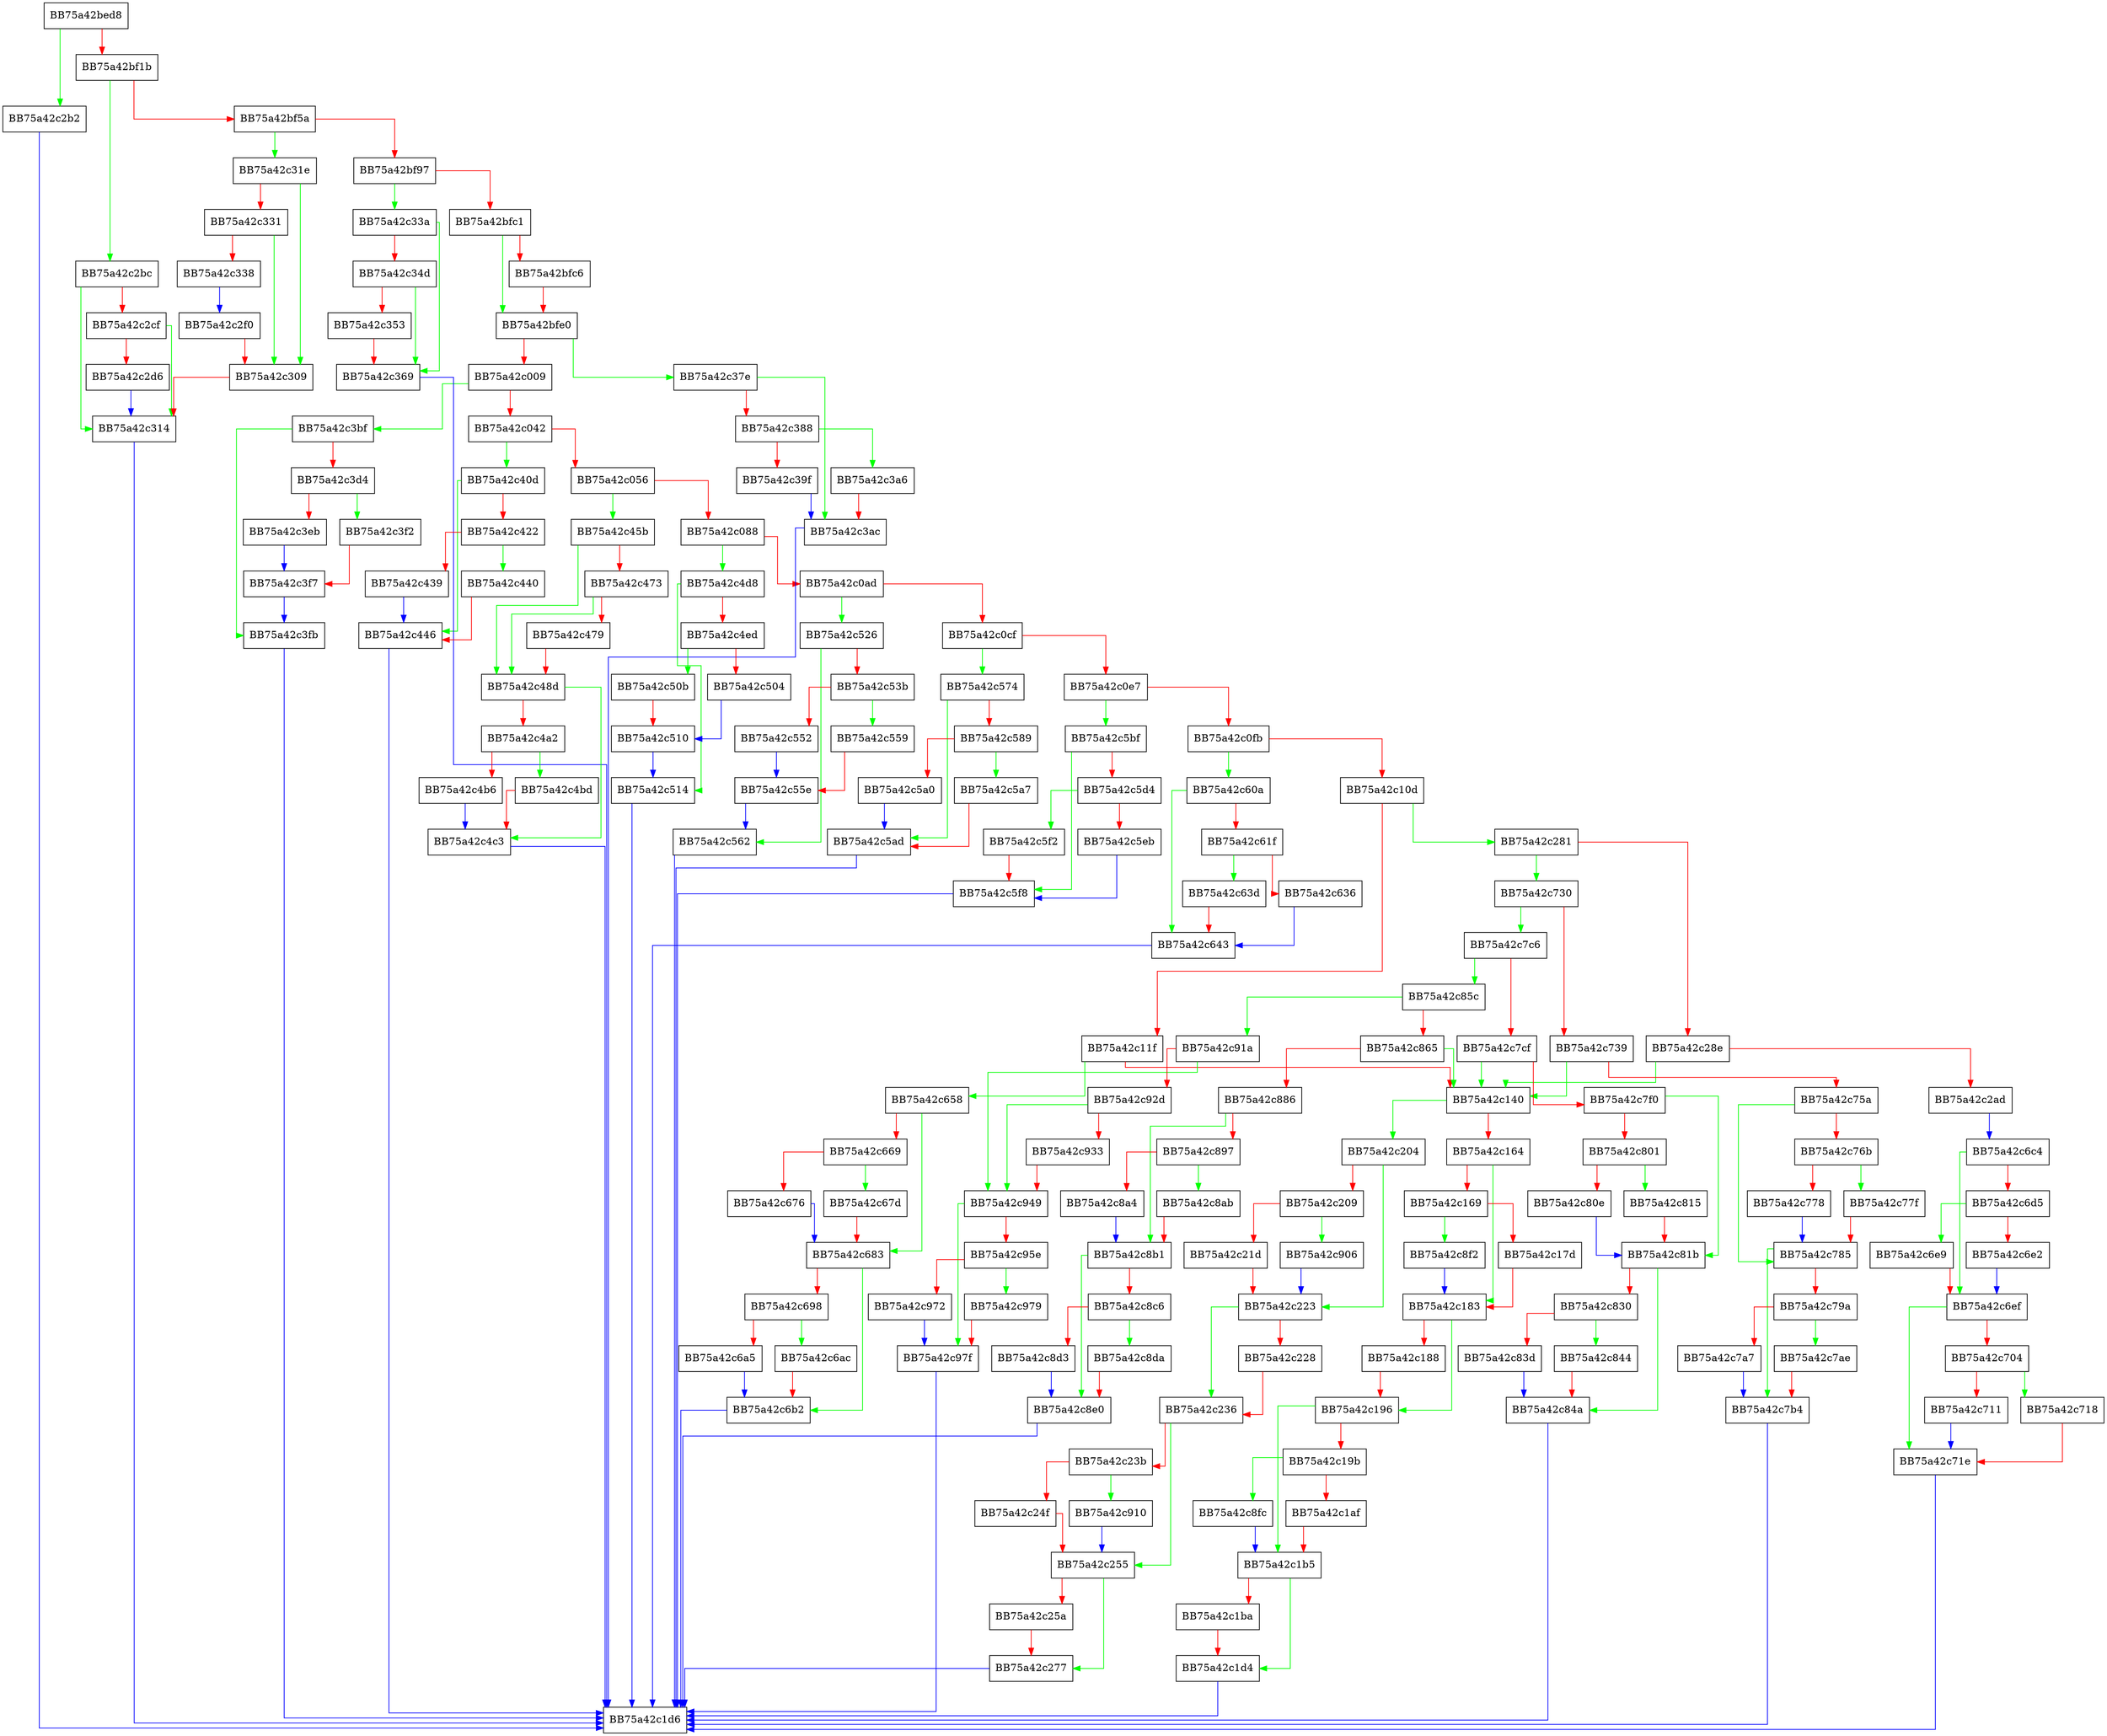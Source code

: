 digraph ValidateMsiMetadataHash {
  node [shape="box"];
  graph [splines=ortho];
  BB75a42bed8 -> BB75a42c2b2 [color="green"];
  BB75a42bed8 -> BB75a42bf1b [color="red"];
  BB75a42bf1b -> BB75a42c2bc [color="green"];
  BB75a42bf1b -> BB75a42bf5a [color="red"];
  BB75a42bf5a -> BB75a42c31e [color="green"];
  BB75a42bf5a -> BB75a42bf97 [color="red"];
  BB75a42bf97 -> BB75a42c33a [color="green"];
  BB75a42bf97 -> BB75a42bfc1 [color="red"];
  BB75a42bfc1 -> BB75a42bfe0 [color="green"];
  BB75a42bfc1 -> BB75a42bfc6 [color="red"];
  BB75a42bfc6 -> BB75a42bfe0 [color="red"];
  BB75a42bfe0 -> BB75a42c37e [color="green"];
  BB75a42bfe0 -> BB75a42c009 [color="red"];
  BB75a42c009 -> BB75a42c3bf [color="green"];
  BB75a42c009 -> BB75a42c042 [color="red"];
  BB75a42c042 -> BB75a42c40d [color="green"];
  BB75a42c042 -> BB75a42c056 [color="red"];
  BB75a42c056 -> BB75a42c45b [color="green"];
  BB75a42c056 -> BB75a42c088 [color="red"];
  BB75a42c088 -> BB75a42c4d8 [color="green"];
  BB75a42c088 -> BB75a42c0ad [color="red"];
  BB75a42c0ad -> BB75a42c526 [color="green"];
  BB75a42c0ad -> BB75a42c0cf [color="red"];
  BB75a42c0cf -> BB75a42c574 [color="green"];
  BB75a42c0cf -> BB75a42c0e7 [color="red"];
  BB75a42c0e7 -> BB75a42c5bf [color="green"];
  BB75a42c0e7 -> BB75a42c0fb [color="red"];
  BB75a42c0fb -> BB75a42c60a [color="green"];
  BB75a42c0fb -> BB75a42c10d [color="red"];
  BB75a42c10d -> BB75a42c281 [color="green"];
  BB75a42c10d -> BB75a42c11f [color="red"];
  BB75a42c11f -> BB75a42c658 [color="green"];
  BB75a42c11f -> BB75a42c140 [color="red"];
  BB75a42c140 -> BB75a42c204 [color="green"];
  BB75a42c140 -> BB75a42c164 [color="red"];
  BB75a42c164 -> BB75a42c183 [color="green"];
  BB75a42c164 -> BB75a42c169 [color="red"];
  BB75a42c169 -> BB75a42c8f2 [color="green"];
  BB75a42c169 -> BB75a42c17d [color="red"];
  BB75a42c17d -> BB75a42c183 [color="red"];
  BB75a42c183 -> BB75a42c196 [color="green"];
  BB75a42c183 -> BB75a42c188 [color="red"];
  BB75a42c188 -> BB75a42c196 [color="red"];
  BB75a42c196 -> BB75a42c1b5 [color="green"];
  BB75a42c196 -> BB75a42c19b [color="red"];
  BB75a42c19b -> BB75a42c8fc [color="green"];
  BB75a42c19b -> BB75a42c1af [color="red"];
  BB75a42c1af -> BB75a42c1b5 [color="red"];
  BB75a42c1b5 -> BB75a42c1d4 [color="green"];
  BB75a42c1b5 -> BB75a42c1ba [color="red"];
  BB75a42c1ba -> BB75a42c1d4 [color="red"];
  BB75a42c1d4 -> BB75a42c1d6 [color="blue"];
  BB75a42c204 -> BB75a42c223 [color="green"];
  BB75a42c204 -> BB75a42c209 [color="red"];
  BB75a42c209 -> BB75a42c906 [color="green"];
  BB75a42c209 -> BB75a42c21d [color="red"];
  BB75a42c21d -> BB75a42c223 [color="red"];
  BB75a42c223 -> BB75a42c236 [color="green"];
  BB75a42c223 -> BB75a42c228 [color="red"];
  BB75a42c228 -> BB75a42c236 [color="red"];
  BB75a42c236 -> BB75a42c255 [color="green"];
  BB75a42c236 -> BB75a42c23b [color="red"];
  BB75a42c23b -> BB75a42c910 [color="green"];
  BB75a42c23b -> BB75a42c24f [color="red"];
  BB75a42c24f -> BB75a42c255 [color="red"];
  BB75a42c255 -> BB75a42c277 [color="green"];
  BB75a42c255 -> BB75a42c25a [color="red"];
  BB75a42c25a -> BB75a42c277 [color="red"];
  BB75a42c277 -> BB75a42c1d6 [color="blue"];
  BB75a42c281 -> BB75a42c730 [color="green"];
  BB75a42c281 -> BB75a42c28e [color="red"];
  BB75a42c28e -> BB75a42c140 [color="green"];
  BB75a42c28e -> BB75a42c2ad [color="red"];
  BB75a42c2ad -> BB75a42c6c4 [color="blue"];
  BB75a42c2b2 -> BB75a42c1d6 [color="blue"];
  BB75a42c2bc -> BB75a42c314 [color="green"];
  BB75a42c2bc -> BB75a42c2cf [color="red"];
  BB75a42c2cf -> BB75a42c314 [color="green"];
  BB75a42c2cf -> BB75a42c2d6 [color="red"];
  BB75a42c2d6 -> BB75a42c314 [color="blue"];
  BB75a42c2f0 -> BB75a42c309 [color="red"];
  BB75a42c309 -> BB75a42c314 [color="red"];
  BB75a42c314 -> BB75a42c1d6 [color="blue"];
  BB75a42c31e -> BB75a42c309 [color="green"];
  BB75a42c31e -> BB75a42c331 [color="red"];
  BB75a42c331 -> BB75a42c309 [color="green"];
  BB75a42c331 -> BB75a42c338 [color="red"];
  BB75a42c338 -> BB75a42c2f0 [color="blue"];
  BB75a42c33a -> BB75a42c369 [color="green"];
  BB75a42c33a -> BB75a42c34d [color="red"];
  BB75a42c34d -> BB75a42c369 [color="green"];
  BB75a42c34d -> BB75a42c353 [color="red"];
  BB75a42c353 -> BB75a42c369 [color="red"];
  BB75a42c369 -> BB75a42c1d6 [color="blue"];
  BB75a42c37e -> BB75a42c3ac [color="green"];
  BB75a42c37e -> BB75a42c388 [color="red"];
  BB75a42c388 -> BB75a42c3a6 [color="green"];
  BB75a42c388 -> BB75a42c39f [color="red"];
  BB75a42c39f -> BB75a42c3ac [color="blue"];
  BB75a42c3a6 -> BB75a42c3ac [color="red"];
  BB75a42c3ac -> BB75a42c1d6 [color="blue"];
  BB75a42c3bf -> BB75a42c3fb [color="green"];
  BB75a42c3bf -> BB75a42c3d4 [color="red"];
  BB75a42c3d4 -> BB75a42c3f2 [color="green"];
  BB75a42c3d4 -> BB75a42c3eb [color="red"];
  BB75a42c3eb -> BB75a42c3f7 [color="blue"];
  BB75a42c3f2 -> BB75a42c3f7 [color="red"];
  BB75a42c3f7 -> BB75a42c3fb [color="blue"];
  BB75a42c3fb -> BB75a42c1d6 [color="blue"];
  BB75a42c40d -> BB75a42c446 [color="green"];
  BB75a42c40d -> BB75a42c422 [color="red"];
  BB75a42c422 -> BB75a42c440 [color="green"];
  BB75a42c422 -> BB75a42c439 [color="red"];
  BB75a42c439 -> BB75a42c446 [color="blue"];
  BB75a42c440 -> BB75a42c446 [color="red"];
  BB75a42c446 -> BB75a42c1d6 [color="blue"];
  BB75a42c45b -> BB75a42c48d [color="green"];
  BB75a42c45b -> BB75a42c473 [color="red"];
  BB75a42c473 -> BB75a42c48d [color="green"];
  BB75a42c473 -> BB75a42c479 [color="red"];
  BB75a42c479 -> BB75a42c48d [color="red"];
  BB75a42c48d -> BB75a42c4c3 [color="green"];
  BB75a42c48d -> BB75a42c4a2 [color="red"];
  BB75a42c4a2 -> BB75a42c4bd [color="green"];
  BB75a42c4a2 -> BB75a42c4b6 [color="red"];
  BB75a42c4b6 -> BB75a42c4c3 [color="blue"];
  BB75a42c4bd -> BB75a42c4c3 [color="red"];
  BB75a42c4c3 -> BB75a42c1d6 [color="blue"];
  BB75a42c4d8 -> BB75a42c514 [color="green"];
  BB75a42c4d8 -> BB75a42c4ed [color="red"];
  BB75a42c4ed -> BB75a42c50b [color="green"];
  BB75a42c4ed -> BB75a42c504 [color="red"];
  BB75a42c504 -> BB75a42c510 [color="blue"];
  BB75a42c50b -> BB75a42c510 [color="red"];
  BB75a42c510 -> BB75a42c514 [color="blue"];
  BB75a42c514 -> BB75a42c1d6 [color="blue"];
  BB75a42c526 -> BB75a42c562 [color="green"];
  BB75a42c526 -> BB75a42c53b [color="red"];
  BB75a42c53b -> BB75a42c559 [color="green"];
  BB75a42c53b -> BB75a42c552 [color="red"];
  BB75a42c552 -> BB75a42c55e [color="blue"];
  BB75a42c559 -> BB75a42c55e [color="red"];
  BB75a42c55e -> BB75a42c562 [color="blue"];
  BB75a42c562 -> BB75a42c1d6 [color="blue"];
  BB75a42c574 -> BB75a42c5ad [color="green"];
  BB75a42c574 -> BB75a42c589 [color="red"];
  BB75a42c589 -> BB75a42c5a7 [color="green"];
  BB75a42c589 -> BB75a42c5a0 [color="red"];
  BB75a42c5a0 -> BB75a42c5ad [color="blue"];
  BB75a42c5a7 -> BB75a42c5ad [color="red"];
  BB75a42c5ad -> BB75a42c1d6 [color="blue"];
  BB75a42c5bf -> BB75a42c5f8 [color="green"];
  BB75a42c5bf -> BB75a42c5d4 [color="red"];
  BB75a42c5d4 -> BB75a42c5f2 [color="green"];
  BB75a42c5d4 -> BB75a42c5eb [color="red"];
  BB75a42c5eb -> BB75a42c5f8 [color="blue"];
  BB75a42c5f2 -> BB75a42c5f8 [color="red"];
  BB75a42c5f8 -> BB75a42c1d6 [color="blue"];
  BB75a42c60a -> BB75a42c643 [color="green"];
  BB75a42c60a -> BB75a42c61f [color="red"];
  BB75a42c61f -> BB75a42c63d [color="green"];
  BB75a42c61f -> BB75a42c636 [color="red"];
  BB75a42c636 -> BB75a42c643 [color="blue"];
  BB75a42c63d -> BB75a42c643 [color="red"];
  BB75a42c643 -> BB75a42c1d6 [color="blue"];
  BB75a42c658 -> BB75a42c683 [color="green"];
  BB75a42c658 -> BB75a42c669 [color="red"];
  BB75a42c669 -> BB75a42c67d [color="green"];
  BB75a42c669 -> BB75a42c676 [color="red"];
  BB75a42c676 -> BB75a42c683 [color="blue"];
  BB75a42c67d -> BB75a42c683 [color="red"];
  BB75a42c683 -> BB75a42c6b2 [color="green"];
  BB75a42c683 -> BB75a42c698 [color="red"];
  BB75a42c698 -> BB75a42c6ac [color="green"];
  BB75a42c698 -> BB75a42c6a5 [color="red"];
  BB75a42c6a5 -> BB75a42c6b2 [color="blue"];
  BB75a42c6ac -> BB75a42c6b2 [color="red"];
  BB75a42c6b2 -> BB75a42c1d6 [color="blue"];
  BB75a42c6c4 -> BB75a42c6ef [color="green"];
  BB75a42c6c4 -> BB75a42c6d5 [color="red"];
  BB75a42c6d5 -> BB75a42c6e9 [color="green"];
  BB75a42c6d5 -> BB75a42c6e2 [color="red"];
  BB75a42c6e2 -> BB75a42c6ef [color="blue"];
  BB75a42c6e9 -> BB75a42c6ef [color="red"];
  BB75a42c6ef -> BB75a42c71e [color="green"];
  BB75a42c6ef -> BB75a42c704 [color="red"];
  BB75a42c704 -> BB75a42c718 [color="green"];
  BB75a42c704 -> BB75a42c711 [color="red"];
  BB75a42c711 -> BB75a42c71e [color="blue"];
  BB75a42c718 -> BB75a42c71e [color="red"];
  BB75a42c71e -> BB75a42c1d6 [color="blue"];
  BB75a42c730 -> BB75a42c7c6 [color="green"];
  BB75a42c730 -> BB75a42c739 [color="red"];
  BB75a42c739 -> BB75a42c140 [color="green"];
  BB75a42c739 -> BB75a42c75a [color="red"];
  BB75a42c75a -> BB75a42c785 [color="green"];
  BB75a42c75a -> BB75a42c76b [color="red"];
  BB75a42c76b -> BB75a42c77f [color="green"];
  BB75a42c76b -> BB75a42c778 [color="red"];
  BB75a42c778 -> BB75a42c785 [color="blue"];
  BB75a42c77f -> BB75a42c785 [color="red"];
  BB75a42c785 -> BB75a42c7b4 [color="green"];
  BB75a42c785 -> BB75a42c79a [color="red"];
  BB75a42c79a -> BB75a42c7ae [color="green"];
  BB75a42c79a -> BB75a42c7a7 [color="red"];
  BB75a42c7a7 -> BB75a42c7b4 [color="blue"];
  BB75a42c7ae -> BB75a42c7b4 [color="red"];
  BB75a42c7b4 -> BB75a42c1d6 [color="blue"];
  BB75a42c7c6 -> BB75a42c85c [color="green"];
  BB75a42c7c6 -> BB75a42c7cf [color="red"];
  BB75a42c7cf -> BB75a42c140 [color="green"];
  BB75a42c7cf -> BB75a42c7f0 [color="red"];
  BB75a42c7f0 -> BB75a42c81b [color="green"];
  BB75a42c7f0 -> BB75a42c801 [color="red"];
  BB75a42c801 -> BB75a42c815 [color="green"];
  BB75a42c801 -> BB75a42c80e [color="red"];
  BB75a42c80e -> BB75a42c81b [color="blue"];
  BB75a42c815 -> BB75a42c81b [color="red"];
  BB75a42c81b -> BB75a42c84a [color="green"];
  BB75a42c81b -> BB75a42c830 [color="red"];
  BB75a42c830 -> BB75a42c844 [color="green"];
  BB75a42c830 -> BB75a42c83d [color="red"];
  BB75a42c83d -> BB75a42c84a [color="blue"];
  BB75a42c844 -> BB75a42c84a [color="red"];
  BB75a42c84a -> BB75a42c1d6 [color="blue"];
  BB75a42c85c -> BB75a42c91a [color="green"];
  BB75a42c85c -> BB75a42c865 [color="red"];
  BB75a42c865 -> BB75a42c140 [color="green"];
  BB75a42c865 -> BB75a42c886 [color="red"];
  BB75a42c886 -> BB75a42c8b1 [color="green"];
  BB75a42c886 -> BB75a42c897 [color="red"];
  BB75a42c897 -> BB75a42c8ab [color="green"];
  BB75a42c897 -> BB75a42c8a4 [color="red"];
  BB75a42c8a4 -> BB75a42c8b1 [color="blue"];
  BB75a42c8ab -> BB75a42c8b1 [color="red"];
  BB75a42c8b1 -> BB75a42c8e0 [color="green"];
  BB75a42c8b1 -> BB75a42c8c6 [color="red"];
  BB75a42c8c6 -> BB75a42c8da [color="green"];
  BB75a42c8c6 -> BB75a42c8d3 [color="red"];
  BB75a42c8d3 -> BB75a42c8e0 [color="blue"];
  BB75a42c8da -> BB75a42c8e0 [color="red"];
  BB75a42c8e0 -> BB75a42c1d6 [color="blue"];
  BB75a42c8f2 -> BB75a42c183 [color="blue"];
  BB75a42c8fc -> BB75a42c1b5 [color="blue"];
  BB75a42c906 -> BB75a42c223 [color="blue"];
  BB75a42c910 -> BB75a42c255 [color="blue"];
  BB75a42c91a -> BB75a42c949 [color="green"];
  BB75a42c91a -> BB75a42c92d [color="red"];
  BB75a42c92d -> BB75a42c949 [color="green"];
  BB75a42c92d -> BB75a42c933 [color="red"];
  BB75a42c933 -> BB75a42c949 [color="red"];
  BB75a42c949 -> BB75a42c97f [color="green"];
  BB75a42c949 -> BB75a42c95e [color="red"];
  BB75a42c95e -> BB75a42c979 [color="green"];
  BB75a42c95e -> BB75a42c972 [color="red"];
  BB75a42c972 -> BB75a42c97f [color="blue"];
  BB75a42c979 -> BB75a42c97f [color="red"];
  BB75a42c97f -> BB75a42c1d6 [color="blue"];
}